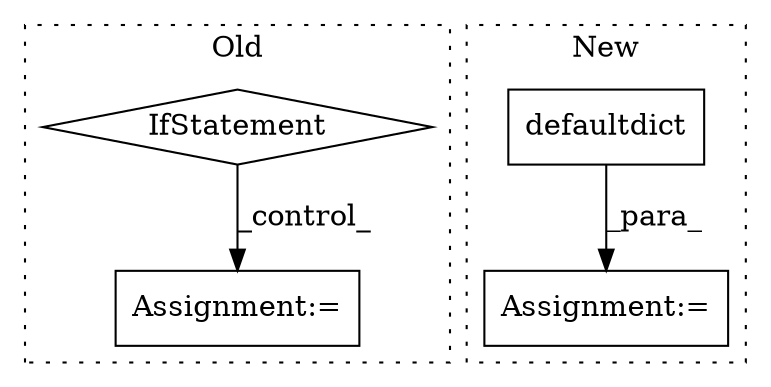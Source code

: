 digraph G {
subgraph cluster0 {
1 [label="IfStatement" a="25" s="2048,2076" l="12,2" shape="diamond"];
4 [label="Assignment:=" a="7" s="2292" l="1" shape="box"];
label = "Old";
style="dotted";
}
subgraph cluster1 {
2 [label="defaultdict" a="32" s="1858,1874" l="12,1" shape="box"];
3 [label="Assignment:=" a="7" s="2368" l="1" shape="box"];
label = "New";
style="dotted";
}
1 -> 4 [label="_control_"];
2 -> 3 [label="_para_"];
}